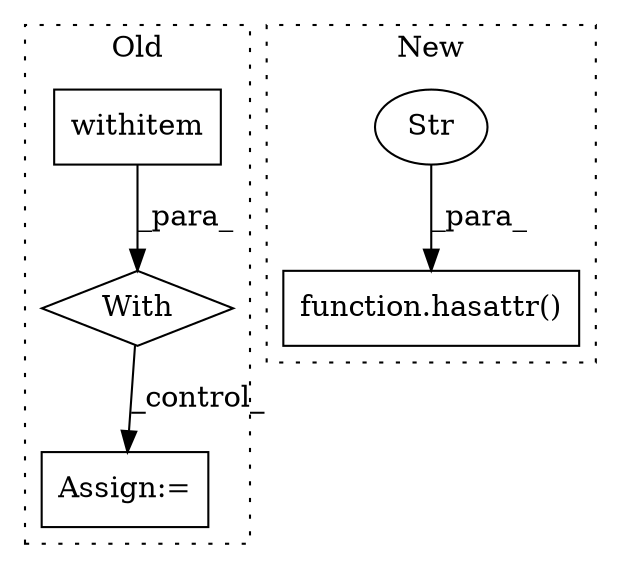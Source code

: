 digraph G {
subgraph cluster0 {
1 [label="withitem" a="49" s="7097" l="5" shape="box"];
3 [label="With" a="39" s="7092,7102" l="5,36" shape="diamond"];
5 [label="Assign:=" a="68" s="7144" l="3" shape="box"];
label = "Old";
style="dotted";
}
subgraph cluster1 {
2 [label="function.hasattr()" a="75" s="7690,7716" l="8,1" shape="box"];
4 [label="Str" a="66" s="7707" l="9" shape="ellipse"];
label = "New";
style="dotted";
}
1 -> 3 [label="_para_"];
3 -> 5 [label="_control_"];
4 -> 2 [label="_para_"];
}